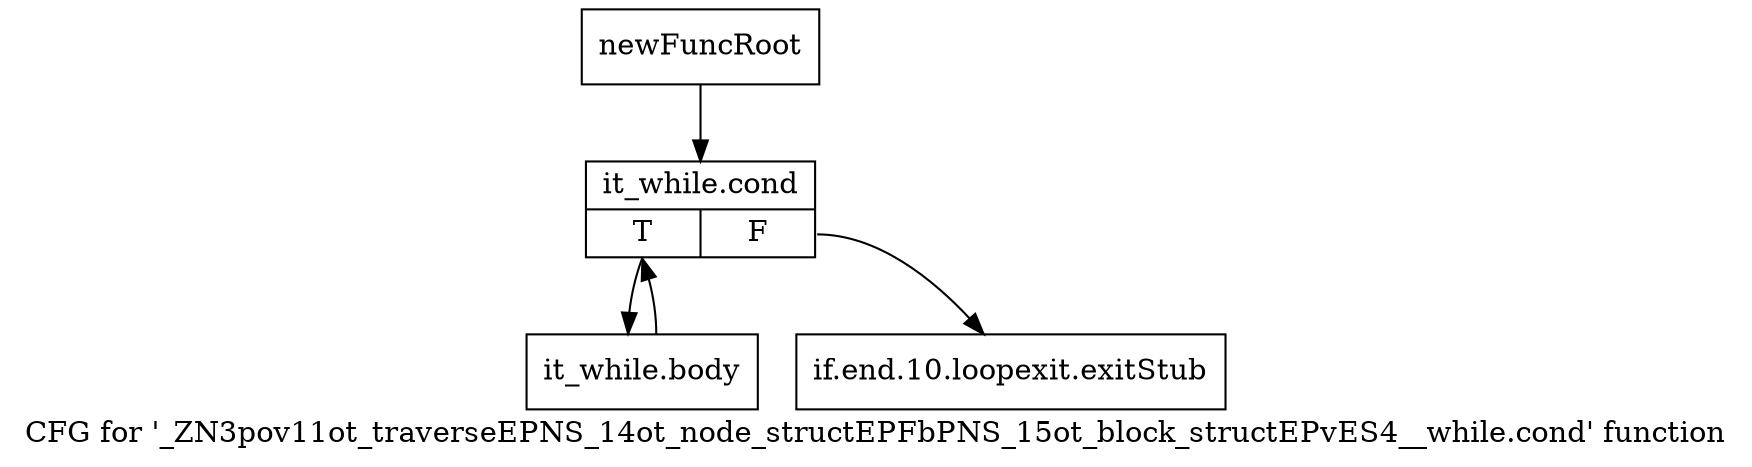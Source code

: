digraph "CFG for '_ZN3pov11ot_traverseEPNS_14ot_node_structEPFbPNS_15ot_block_structEPvES4__while.cond' function" {
	label="CFG for '_ZN3pov11ot_traverseEPNS_14ot_node_structEPFbPNS_15ot_block_structEPvES4__while.cond' function";

	Node0x26d7fa0 [shape=record,label="{newFuncRoot}"];
	Node0x26d7fa0 -> Node0x26ddd60;
	Node0x26ddd10 [shape=record,label="{if.end.10.loopexit.exitStub}"];
	Node0x26ddd60 [shape=record,label="{it_while.cond|{<s0>T|<s1>F}}"];
	Node0x26ddd60:s0 -> Node0x26dddb0;
	Node0x26ddd60:s1 -> Node0x26ddd10;
	Node0x26dddb0 [shape=record,label="{it_while.body}"];
	Node0x26dddb0 -> Node0x26ddd60;
}
